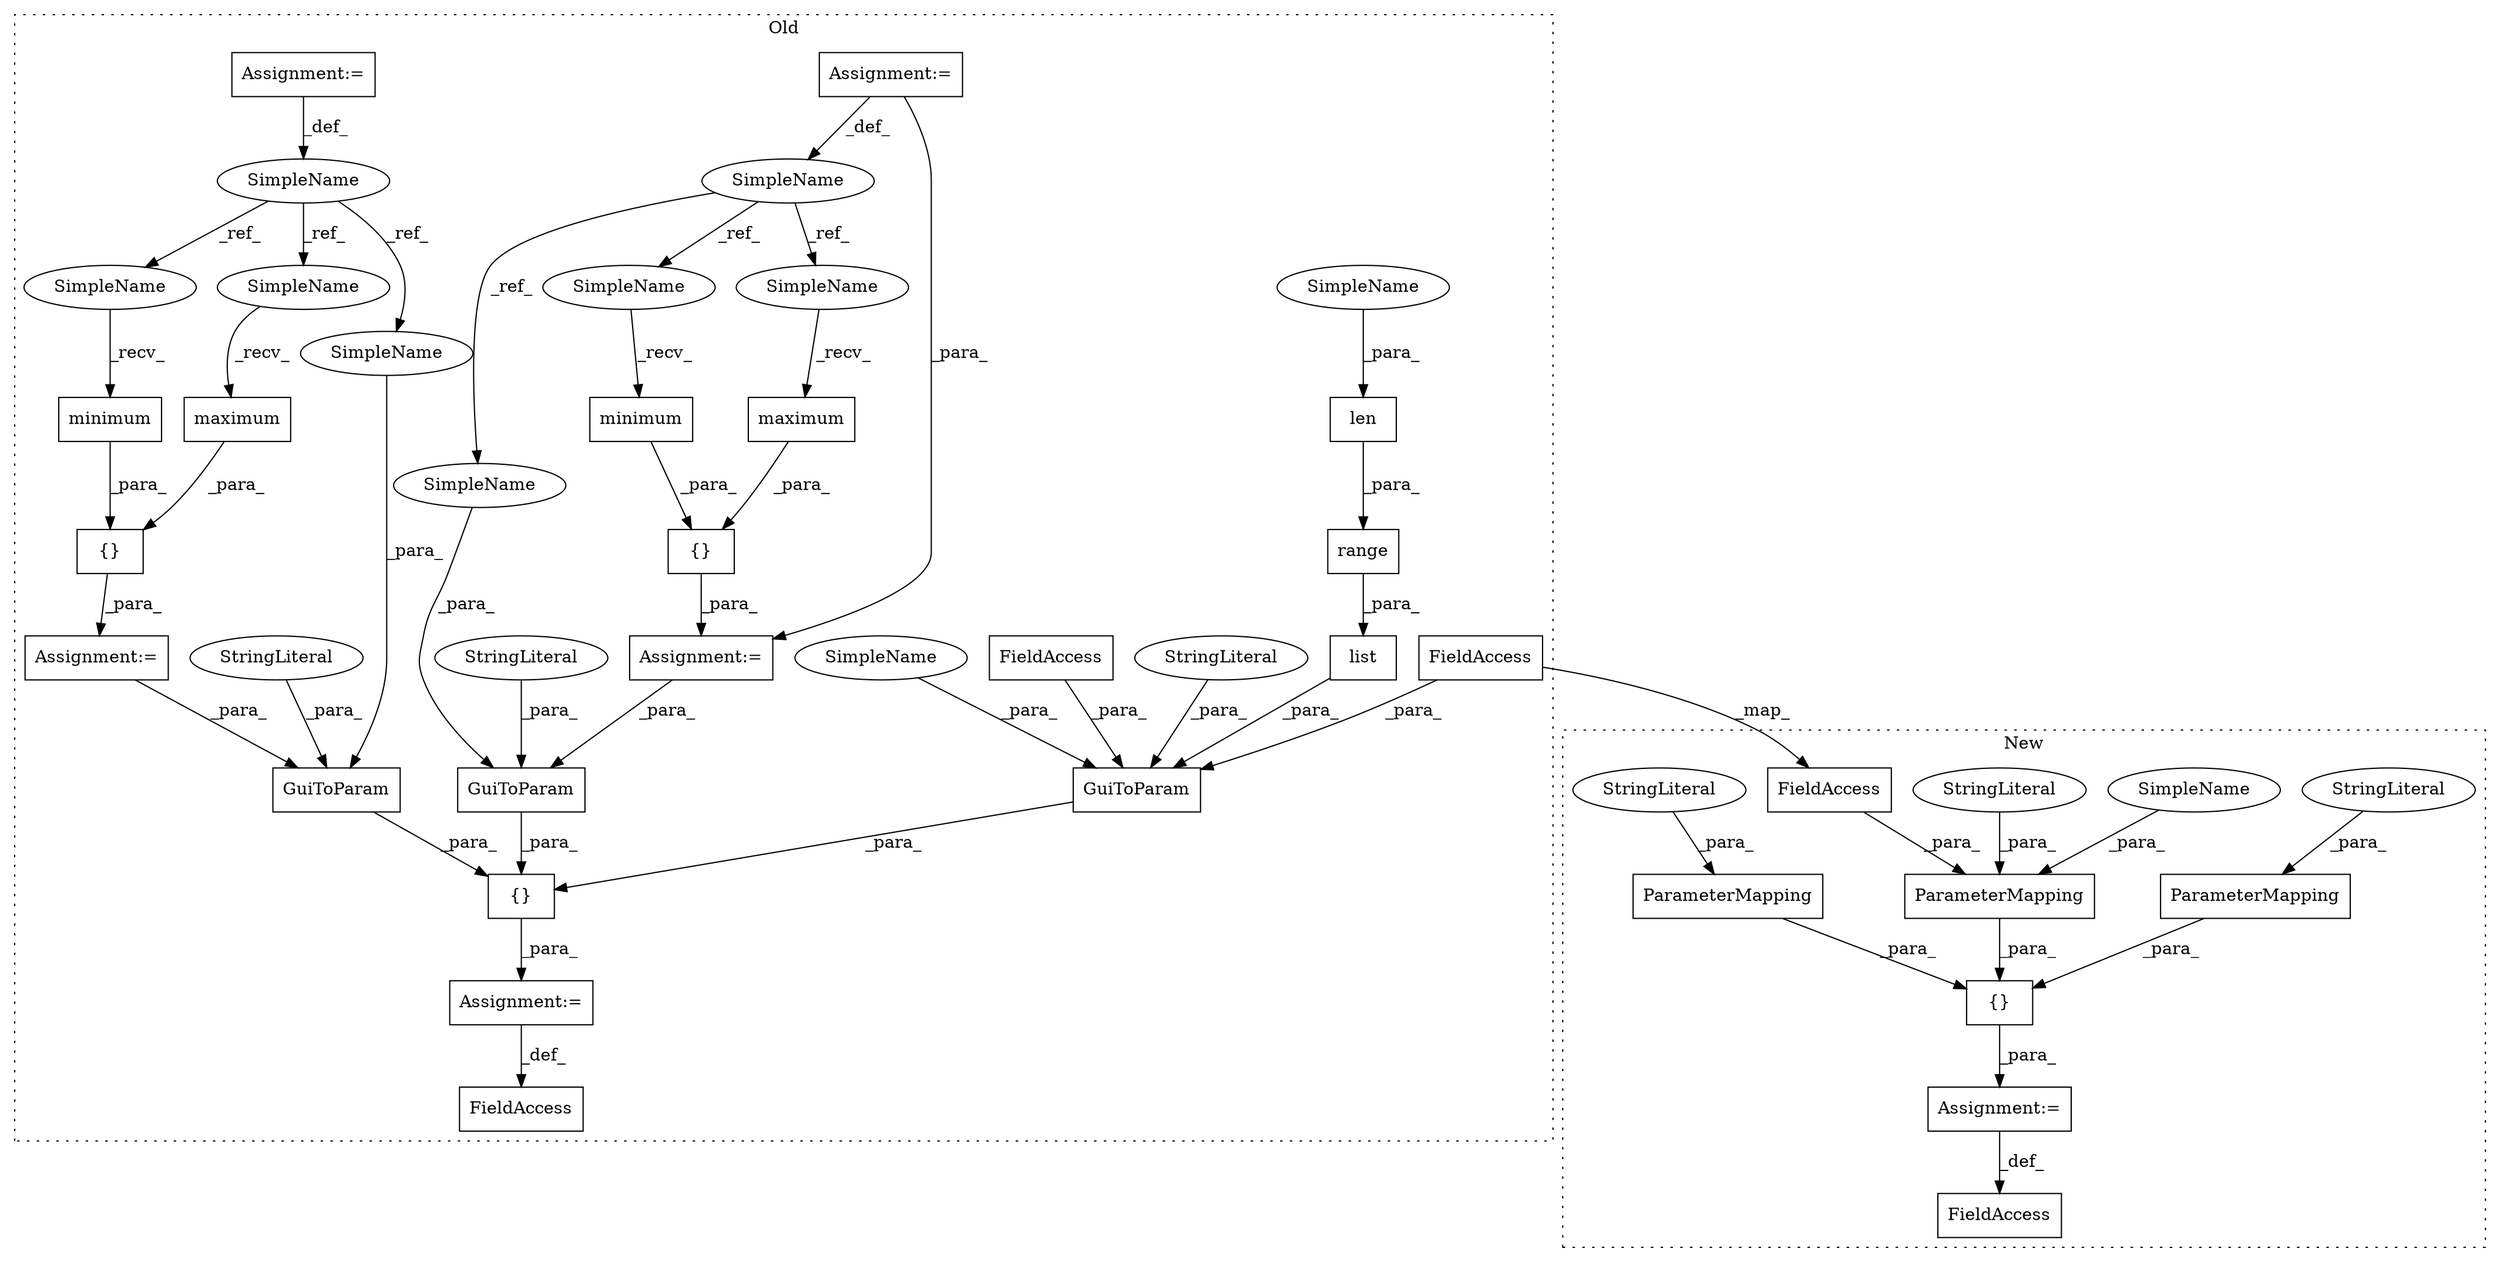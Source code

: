 digraph G {
subgraph cluster0 {
1 [label="range" a="32" s="1338,1355" l="6,1" shape="box"];
7 [label="Assignment:=" a="7" s="1212" l="1" shape="box"];
10 [label="{}" a="4" s="1151,1187" l="1,1" shape="box"];
11 [label="len" a="32" s="1344,1354" l="4,1" shape="box"];
12 [label="{}" a="4" s="1230,1655" l="1,1" shape="box"];
13 [label="list" a="32" s="1333,1356" l="5,1" shape="box"];
14 [label="FieldAccess" a="22" s="1194" l="18" shape="box"];
16 [label="maximum" a="32" s="1178" l="9" shape="box"];
17 [label="SimpleName" a="42" s="963" l="7" shape="ellipse"];
18 [label="minimum" a="32" s="1160" l="9" shape="box"];
19 [label="GuiToParam" a="32" s="1359,1451" l="11,1" shape="box"];
20 [label="StringLiteral" a="45" s="1370" l="11" shape="ellipse"];
21 [label="GuiToParam" a="32" s="1555,1654" l="11,1" shape="box"];
22 [label="StringLiteral" a="45" s="1566" l="18" shape="ellipse"];
23 [label="GuiToParam" a="32" s="1231,1357" l="11,1" shape="box"];
24 [label="StringLiteral" a="45" s="1242" l="11" shape="ellipse"];
25 [label="FieldAccess" a="22" s="1310" l="15" shape="box"];
26 [label="Assignment:=" a="7" s="970" l="1" shape="box"];
28 [label="Assignment:=" a="7" s="1141" l="1" shape="box"];
29 [label="Assignment:=" a="7" s="881" l="1" shape="box"];
31 [label="FieldAccess" a="22" s="1254" l="23" shape="box"];
32 [label="{}" a="4" s="1025,1061" l="1,1" shape="box"];
33 [label="SimpleName" a="42" s="874" l="7" shape="ellipse"];
34 [label="maximum" a="32" s="1052" l="9" shape="box"];
35 [label="Assignment:=" a="7" s="1015" l="1" shape="box"];
36 [label="minimum" a="32" s="1034" l="9" shape="box"];
37 [label="SimpleName" a="42" s="1044" l="7" shape="ellipse"];
38 [label="SimpleName" a="42" s="1026" l="7" shape="ellipse"];
39 [label="SimpleName" a="42" s="1382" l="7" shape="ellipse"];
40 [label="SimpleName" a="42" s="1152" l="7" shape="ellipse"];
41 [label="SimpleName" a="42" s="1170" l="7" shape="ellipse"];
42 [label="SimpleName" a="42" s="1585" l="7" shape="ellipse"];
43 [label="SimpleName" a="42" s="1348" l="6" shape="ellipse"];
44 [label="SimpleName" a="42" s="1326" l="6" shape="ellipse"];
label = "Old";
style="dotted";
}
subgraph cluster1 {
2 [label="ParameterMapping" a="32" s="740,798" l="17,1" shape="box"];
3 [label="{}" a="4" s="678,936" l="1,1" shape="box"];
4 [label="StringLiteral" a="45" s="757" l="11" shape="ellipse"];
5 [label="ParameterMapping" a="32" s="800,869" l="17,1" shape="box"];
6 [label="StringLiteral" a="45" s="817" l="19" shape="ellipse"];
8 [label="ParameterMapping" a="32" s="679,738" l="17,1" shape="box"];
9 [label="StringLiteral" a="45" s="696" l="11" shape="ellipse"];
15 [label="FieldAccess" a="22" s="645" l="15" shape="box"];
27 [label="Assignment:=" a="7" s="660" l="1" shape="box"];
30 [label="FieldAccess" a="22" s="708" l="23" shape="box"];
45 [label="SimpleName" a="42" s="732" l="6" shape="ellipse"];
label = "New";
style="dotted";
}
1 -> 13 [label="_para_"];
2 -> 3 [label="_para_"];
3 -> 27 [label="_para_"];
4 -> 2 [label="_para_"];
5 -> 3 [label="_para_"];
6 -> 5 [label="_para_"];
7 -> 14 [label="_def_"];
8 -> 3 [label="_para_"];
9 -> 8 [label="_para_"];
10 -> 28 [label="_para_"];
11 -> 1 [label="_para_"];
12 -> 7 [label="_para_"];
13 -> 23 [label="_para_"];
16 -> 10 [label="_para_"];
17 -> 40 [label="_ref_"];
17 -> 42 [label="_ref_"];
17 -> 41 [label="_ref_"];
18 -> 10 [label="_para_"];
19 -> 12 [label="_para_"];
20 -> 19 [label="_para_"];
21 -> 12 [label="_para_"];
22 -> 21 [label="_para_"];
23 -> 12 [label="_para_"];
24 -> 23 [label="_para_"];
25 -> 23 [label="_para_"];
26 -> 28 [label="_para_"];
26 -> 17 [label="_def_"];
27 -> 15 [label="_def_"];
28 -> 21 [label="_para_"];
29 -> 33 [label="_def_"];
30 -> 8 [label="_para_"];
31 -> 30 [label="_map_"];
31 -> 23 [label="_para_"];
32 -> 35 [label="_para_"];
33 -> 39 [label="_ref_"];
33 -> 37 [label="_ref_"];
33 -> 38 [label="_ref_"];
34 -> 32 [label="_para_"];
35 -> 19 [label="_para_"];
36 -> 32 [label="_para_"];
37 -> 34 [label="_recv_"];
38 -> 36 [label="_recv_"];
39 -> 19 [label="_para_"];
40 -> 18 [label="_recv_"];
41 -> 16 [label="_recv_"];
42 -> 21 [label="_para_"];
43 -> 11 [label="_para_"];
44 -> 23 [label="_para_"];
45 -> 8 [label="_para_"];
}